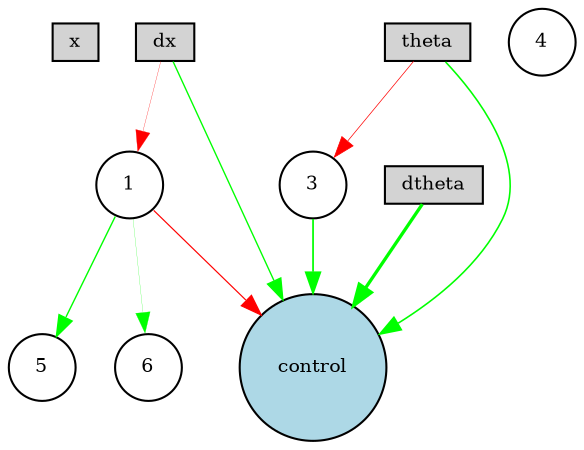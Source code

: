 digraph {
	node [fontsize=9 height=0.2 shape=circle width=0.2]
		x [fillcolor=lightgray shape=box style=filled]
		dx [fillcolor=lightgray shape=box style=filled]
		theta [fillcolor=lightgray shape=box style=filled]
		dtheta [fillcolor=lightgray shape=box style=filled]
		control [fillcolor=lightblue style=filled]
		1 [fillcolor=white style=filled]
		3 [fillcolor=white style=filled]
		4 [fillcolor=white style=filled]
		5 [fillcolor=white style=filled]
		6 [fillcolor=white style=filled]
			dx -> 1 [color=red penwidth=0.13664838343237146 style=solid]
			1 -> 6 [color=green penwidth=0.10732685730969009 style=solid]
			dx -> control [color=green penwidth=0.654964286202485 style=solid]
			dtheta -> control [color=green penwidth=1.582164873856959 style=solid]
			3 -> control [color=green penwidth=0.8351020960975784 style=solid]
			1 -> 5 [color=green penwidth=0.6704484800012148 style=solid]
			1 -> control [color=red penwidth=0.5700318609701935 style=solid]
			theta -> 3 [color=red penwidth=0.34201560516686647 style=solid]
			theta -> control [color=green penwidth=0.7656940521057416 style=solid]
}